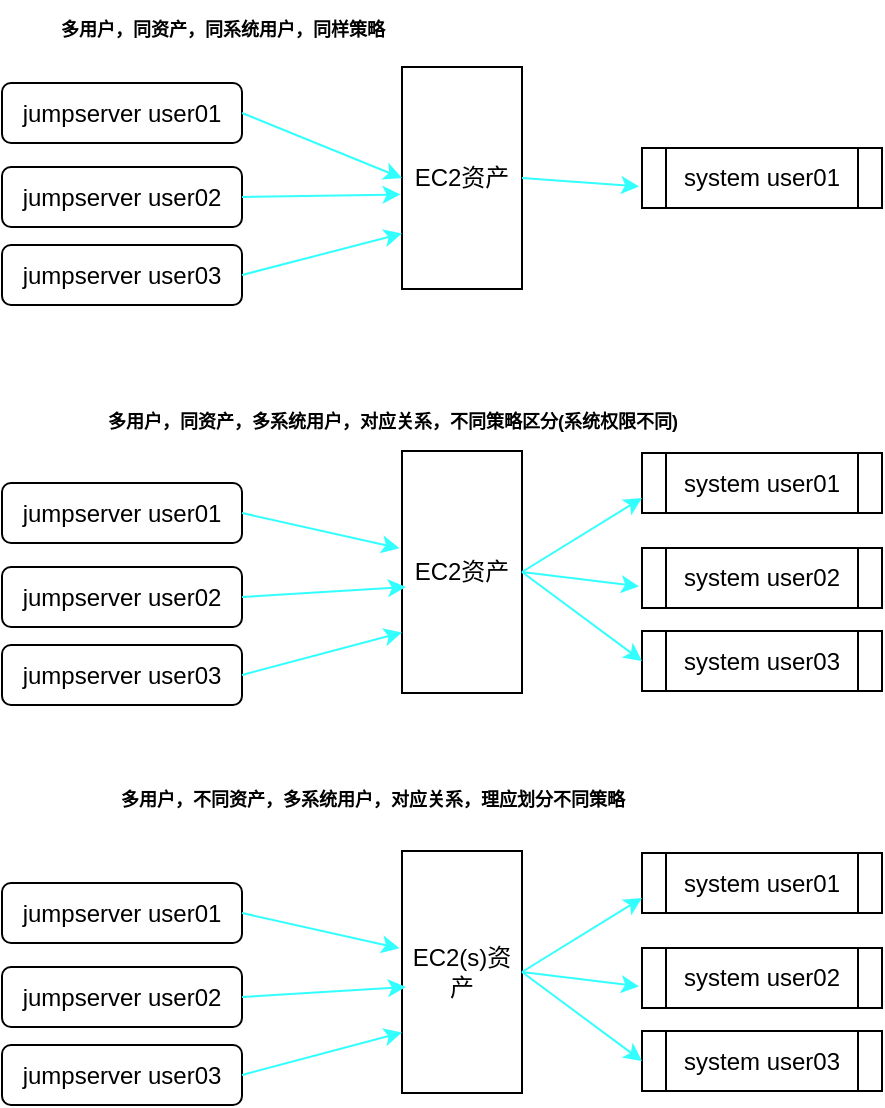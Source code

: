 <mxfile version="10.9.8" type="github"><diagram name="Page-1" id="c7488fd3-1785-93aa-aadb-54a6760d102a"><mxGraphModel dx="1052" dy="568" grid="1" gridSize="10" guides="1" tooltips="1" connect="1" arrows="1" fold="1" page="1" pageScale="1" pageWidth="1100" pageHeight="850" background="#ffffff" math="0" shadow="0"><root><mxCell id="0"/><mxCell id="1" parent="0"/><mxCell id="oWCG74ODgl99a8NCrIuh-1" value="EC2资产" style="rounded=0;whiteSpace=wrap;html=1;direction=south;" parent="1" vertex="1"><mxGeometry x="800" y="73.5" width="60" height="111" as="geometry"/></mxCell><mxCell id="oWCG74ODgl99a8NCrIuh-2" value="jumpserver user01" style="rounded=1;whiteSpace=wrap;html=1;aspect=fixed;" parent="1" vertex="1"><mxGeometry x="600" y="81.5" width="120" height="30" as="geometry"/></mxCell><mxCell id="oWCG74ODgl99a8NCrIuh-3" value="jumpserver user02" style="rounded=1;whiteSpace=wrap;html=1;" parent="1" vertex="1"><mxGeometry x="600" y="123.5" width="120" height="30" as="geometry"/></mxCell><mxCell id="oWCG74ODgl99a8NCrIuh-4" value="jumpserver user03" style="rounded=1;whiteSpace=wrap;html=1;" parent="1" vertex="1"><mxGeometry x="600" y="162.5" width="120" height="30" as="geometry"/></mxCell><mxCell id="oWCG74ODgl99a8NCrIuh-5" value="" style="endArrow=classic;html=1;entryX=0.5;entryY=1;entryDx=0;entryDy=0;exitX=1;exitY=0.5;exitDx=0;exitDy=0;rounded=1;fillColor=#ffe6cc;strokeColor=#33FFFF;" parent="1" source="oWCG74ODgl99a8NCrIuh-2" target="oWCG74ODgl99a8NCrIuh-1" edge="1"><mxGeometry width="50" height="50" relative="1" as="geometry"><mxPoint x="740" y="148.5" as="sourcePoint"/><mxPoint x="790" y="98.5" as="targetPoint"/></mxGeometry></mxCell><mxCell id="oWCG74ODgl99a8NCrIuh-6" value="" style="endArrow=classic;html=1;entryX=0.75;entryY=1;entryDx=0;entryDy=0;exitX=1;exitY=0.5;exitDx=0;exitDy=0;rounded=1;fillColor=#ffe6cc;strokeColor=#33FFFF;" parent="1" source="oWCG74ODgl99a8NCrIuh-4" target="oWCG74ODgl99a8NCrIuh-1" edge="1"><mxGeometry width="50" height="50" relative="1" as="geometry"><mxPoint x="730" y="133.5" as="sourcePoint"/><mxPoint x="870" y="203.5" as="targetPoint"/></mxGeometry></mxCell><mxCell id="oWCG74ODgl99a8NCrIuh-7" value="" style="endArrow=classic;html=1;entryX=0.574;entryY=1.012;entryDx=0;entryDy=0;exitX=1;exitY=0.5;exitDx=0;exitDy=0;rounded=1;fillColor=#ffe6cc;strokeColor=#33FFFF;entryPerimeter=0;" parent="1" source="oWCG74ODgl99a8NCrIuh-3" target="oWCG74ODgl99a8NCrIuh-1" edge="1"><mxGeometry width="50" height="50" relative="1" as="geometry"><mxPoint x="740" y="143.5" as="sourcePoint"/><mxPoint x="880" y="213.5" as="targetPoint"/></mxGeometry></mxCell><mxCell id="oWCG74ODgl99a8NCrIuh-8" value="system user01" style="shape=process;whiteSpace=wrap;html=1;backgroundOutline=1;" parent="1" vertex="1"><mxGeometry x="920" y="114" width="120" height="30" as="geometry"/></mxCell><mxCell id="oWCG74ODgl99a8NCrIuh-9" value="" style="endArrow=classic;html=1;strokeColor=#33FFFF;exitX=0.5;exitY=0;exitDx=0;exitDy=0;entryX=-0.012;entryY=0.64;entryDx=0;entryDy=0;entryPerimeter=0;" parent="1" source="oWCG74ODgl99a8NCrIuh-1" target="oWCG74ODgl99a8NCrIuh-8" edge="1"><mxGeometry width="50" height="50" relative="1" as="geometry"><mxPoint x="980" y="218.5" as="sourcePoint"/><mxPoint x="1030" y="168.5" as="targetPoint"/></mxGeometry></mxCell><mxCell id="Jfrd3gmUGYcLCgESsudd-1" value="多用户，同资产，同系统用户，同样策略" style="text;strokeColor=none;fillColor=none;html=1;fontSize=9;fontStyle=1;verticalAlign=middle;align=center;" vertex="1" parent="1"><mxGeometry x="600" y="40" width="220" height="30" as="geometry"/></mxCell><mxCell id="Jfrd3gmUGYcLCgESsudd-2" value="EC2资产" style="rounded=0;whiteSpace=wrap;html=1;direction=south;" vertex="1" parent="1"><mxGeometry x="800" y="265.5" width="60" height="121" as="geometry"/></mxCell><mxCell id="Jfrd3gmUGYcLCgESsudd-3" value="jumpserver user01" style="rounded=1;whiteSpace=wrap;html=1;aspect=fixed;" vertex="1" parent="1"><mxGeometry x="600" y="281.5" width="120" height="30" as="geometry"/></mxCell><mxCell id="Jfrd3gmUGYcLCgESsudd-4" value="jumpserver user02" style="rounded=1;whiteSpace=wrap;html=1;" vertex="1" parent="1"><mxGeometry x="600" y="323.5" width="120" height="30" as="geometry"/></mxCell><mxCell id="Jfrd3gmUGYcLCgESsudd-5" value="jumpserver user03" style="rounded=1;whiteSpace=wrap;html=1;" vertex="1" parent="1"><mxGeometry x="600" y="362.5" width="120" height="30" as="geometry"/></mxCell><mxCell id="Jfrd3gmUGYcLCgESsudd-6" value="" style="endArrow=classic;html=1;entryX=0.402;entryY=1.021;entryDx=0;entryDy=0;exitX=1;exitY=0.5;exitDx=0;exitDy=0;rounded=1;fillColor=#ffe6cc;strokeColor=#33FFFF;entryPerimeter=0;" edge="1" parent="1" source="Jfrd3gmUGYcLCgESsudd-3" target="Jfrd3gmUGYcLCgESsudd-2"><mxGeometry width="50" height="50" relative="1" as="geometry"><mxPoint x="740" y="348.5" as="sourcePoint"/><mxPoint x="790" y="298.5" as="targetPoint"/></mxGeometry></mxCell><mxCell id="Jfrd3gmUGYcLCgESsudd-7" value="" style="endArrow=classic;html=1;entryX=0.75;entryY=1;entryDx=0;entryDy=0;exitX=1;exitY=0.5;exitDx=0;exitDy=0;rounded=1;fillColor=#ffe6cc;strokeColor=#33FFFF;" edge="1" parent="1" source="Jfrd3gmUGYcLCgESsudd-5" target="Jfrd3gmUGYcLCgESsudd-2"><mxGeometry width="50" height="50" relative="1" as="geometry"><mxPoint x="730" y="333.5" as="sourcePoint"/><mxPoint x="870" y="403.5" as="targetPoint"/></mxGeometry></mxCell><mxCell id="Jfrd3gmUGYcLCgESsudd-8" value="" style="endArrow=classic;html=1;exitX=1;exitY=0.5;exitDx=0;exitDy=0;rounded=1;fillColor=#ffe6cc;strokeColor=#33FFFF;entryX=0.562;entryY=0.967;entryDx=0;entryDy=0;entryPerimeter=0;" edge="1" parent="1" source="Jfrd3gmUGYcLCgESsudd-4" target="Jfrd3gmUGYcLCgESsudd-2"><mxGeometry width="50" height="50" relative="1" as="geometry"><mxPoint x="740" y="343.5" as="sourcePoint"/><mxPoint x="790" y="321.5" as="targetPoint"/></mxGeometry></mxCell><mxCell id="Jfrd3gmUGYcLCgESsudd-9" value="system user02" style="shape=process;whiteSpace=wrap;html=1;backgroundOutline=1;" vertex="1" parent="1"><mxGeometry x="920" y="314" width="120" height="30" as="geometry"/></mxCell><mxCell id="Jfrd3gmUGYcLCgESsudd-10" value="" style="endArrow=classic;html=1;strokeColor=#33FFFF;exitX=0.5;exitY=0;exitDx=0;exitDy=0;entryX=-0.012;entryY=0.64;entryDx=0;entryDy=0;entryPerimeter=0;" edge="1" parent="1" source="Jfrd3gmUGYcLCgESsudd-2" target="Jfrd3gmUGYcLCgESsudd-9"><mxGeometry width="50" height="50" relative="1" as="geometry"><mxPoint x="980" y="418.5" as="sourcePoint"/><mxPoint x="1030" y="368.5" as="targetPoint"/></mxGeometry></mxCell><mxCell id="Jfrd3gmUGYcLCgESsudd-11" value="system user03" style="shape=process;whiteSpace=wrap;html=1;backgroundOutline=1;" vertex="1" parent="1"><mxGeometry x="920" y="355.5" width="120" height="30" as="geometry"/></mxCell><mxCell id="Jfrd3gmUGYcLCgESsudd-12" value="system user01" style="shape=process;whiteSpace=wrap;html=1;backgroundOutline=1;" vertex="1" parent="1"><mxGeometry x="920" y="266.5" width="120" height="30" as="geometry"/></mxCell><mxCell id="Jfrd3gmUGYcLCgESsudd-13" value="" style="endArrow=classic;html=1;strokeColor=#33FFFF;exitX=0.5;exitY=0;exitDx=0;exitDy=0;entryX=0;entryY=0.75;entryDx=0;entryDy=0;" edge="1" parent="1" source="Jfrd3gmUGYcLCgESsudd-2" target="Jfrd3gmUGYcLCgESsudd-12"><mxGeometry width="50" height="50" relative="1" as="geometry"><mxPoint x="870" y="339.5" as="sourcePoint"/><mxPoint x="929" y="343.5" as="targetPoint"/></mxGeometry></mxCell><mxCell id="Jfrd3gmUGYcLCgESsudd-14" value="" style="endArrow=classic;html=1;strokeColor=#33FFFF;exitX=0.5;exitY=0;exitDx=0;exitDy=0;entryX=0;entryY=0.5;entryDx=0;entryDy=0;" edge="1" parent="1" source="Jfrd3gmUGYcLCgESsudd-2" target="Jfrd3gmUGYcLCgESsudd-11"><mxGeometry width="50" height="50" relative="1" as="geometry"><mxPoint x="880" y="349.5" as="sourcePoint"/><mxPoint x="939" y="353.5" as="targetPoint"/></mxGeometry></mxCell><mxCell id="Jfrd3gmUGYcLCgESsudd-15" value="多用户，同资产，多系统用户，对应关系，不同策略区分(系统权限不同)" style="text;strokeColor=none;fillColor=none;html=1;fontSize=9;fontStyle=1;verticalAlign=middle;align=center;" vertex="1" parent="1"><mxGeometry x="600" y="235.5" width="390" height="30" as="geometry"/></mxCell><mxCell id="Jfrd3gmUGYcLCgESsudd-16" value="EC2(s)资产" style="rounded=0;whiteSpace=wrap;html=1;direction=south;" vertex="1" parent="1"><mxGeometry x="800" y="465.5" width="60" height="121" as="geometry"/></mxCell><mxCell id="Jfrd3gmUGYcLCgESsudd-17" value="jumpserver user01" style="rounded=1;whiteSpace=wrap;html=1;aspect=fixed;" vertex="1" parent="1"><mxGeometry x="600" y="481.5" width="120" height="30" as="geometry"/></mxCell><mxCell id="Jfrd3gmUGYcLCgESsudd-18" value="jumpserver user02" style="rounded=1;whiteSpace=wrap;html=1;" vertex="1" parent="1"><mxGeometry x="600" y="523.5" width="120" height="30" as="geometry"/></mxCell><mxCell id="Jfrd3gmUGYcLCgESsudd-19" value="jumpserver user03" style="rounded=1;whiteSpace=wrap;html=1;" vertex="1" parent="1"><mxGeometry x="600" y="562.5" width="120" height="30" as="geometry"/></mxCell><mxCell id="Jfrd3gmUGYcLCgESsudd-20" value="" style="endArrow=classic;html=1;entryX=0.402;entryY=1.021;entryDx=0;entryDy=0;exitX=1;exitY=0.5;exitDx=0;exitDy=0;rounded=1;fillColor=#ffe6cc;strokeColor=#33FFFF;entryPerimeter=0;" edge="1" parent="1" source="Jfrd3gmUGYcLCgESsudd-17" target="Jfrd3gmUGYcLCgESsudd-16"><mxGeometry width="50" height="50" relative="1" as="geometry"><mxPoint x="740" y="548.5" as="sourcePoint"/><mxPoint x="790" y="498.5" as="targetPoint"/></mxGeometry></mxCell><mxCell id="Jfrd3gmUGYcLCgESsudd-21" value="" style="endArrow=classic;html=1;entryX=0.75;entryY=1;entryDx=0;entryDy=0;exitX=1;exitY=0.5;exitDx=0;exitDy=0;rounded=1;fillColor=#ffe6cc;strokeColor=#33FFFF;" edge="1" parent="1" source="Jfrd3gmUGYcLCgESsudd-19" target="Jfrd3gmUGYcLCgESsudd-16"><mxGeometry width="50" height="50" relative="1" as="geometry"><mxPoint x="730" y="533.5" as="sourcePoint"/><mxPoint x="870" y="603.5" as="targetPoint"/></mxGeometry></mxCell><mxCell id="Jfrd3gmUGYcLCgESsudd-22" value="" style="endArrow=classic;html=1;exitX=1;exitY=0.5;exitDx=0;exitDy=0;rounded=1;fillColor=#ffe6cc;strokeColor=#33FFFF;entryX=0.562;entryY=0.967;entryDx=0;entryDy=0;entryPerimeter=0;" edge="1" parent="1" source="Jfrd3gmUGYcLCgESsudd-18" target="Jfrd3gmUGYcLCgESsudd-16"><mxGeometry width="50" height="50" relative="1" as="geometry"><mxPoint x="740" y="543.5" as="sourcePoint"/><mxPoint x="790" y="521.5" as="targetPoint"/></mxGeometry></mxCell><mxCell id="Jfrd3gmUGYcLCgESsudd-23" value="system user02" style="shape=process;whiteSpace=wrap;html=1;backgroundOutline=1;" vertex="1" parent="1"><mxGeometry x="920" y="514" width="120" height="30" as="geometry"/></mxCell><mxCell id="Jfrd3gmUGYcLCgESsudd-24" value="" style="endArrow=classic;html=1;strokeColor=#33FFFF;exitX=0.5;exitY=0;exitDx=0;exitDy=0;entryX=-0.012;entryY=0.64;entryDx=0;entryDy=0;entryPerimeter=0;" edge="1" parent="1" source="Jfrd3gmUGYcLCgESsudd-16" target="Jfrd3gmUGYcLCgESsudd-23"><mxGeometry width="50" height="50" relative="1" as="geometry"><mxPoint x="980" y="618.5" as="sourcePoint"/><mxPoint x="1030" y="568.5" as="targetPoint"/></mxGeometry></mxCell><mxCell id="Jfrd3gmUGYcLCgESsudd-25" value="system user03" style="shape=process;whiteSpace=wrap;html=1;backgroundOutline=1;" vertex="1" parent="1"><mxGeometry x="920" y="555.5" width="120" height="30" as="geometry"/></mxCell><mxCell id="Jfrd3gmUGYcLCgESsudd-26" value="system user01" style="shape=process;whiteSpace=wrap;html=1;backgroundOutline=1;" vertex="1" parent="1"><mxGeometry x="920" y="466.5" width="120" height="30" as="geometry"/></mxCell><mxCell id="Jfrd3gmUGYcLCgESsudd-27" value="" style="endArrow=classic;html=1;strokeColor=#33FFFF;exitX=0.5;exitY=0;exitDx=0;exitDy=0;entryX=0;entryY=0.75;entryDx=0;entryDy=0;" edge="1" parent="1" source="Jfrd3gmUGYcLCgESsudd-16" target="Jfrd3gmUGYcLCgESsudd-26"><mxGeometry width="50" height="50" relative="1" as="geometry"><mxPoint x="870" y="539.5" as="sourcePoint"/><mxPoint x="929" y="543.5" as="targetPoint"/></mxGeometry></mxCell><mxCell id="Jfrd3gmUGYcLCgESsudd-28" value="" style="endArrow=classic;html=1;strokeColor=#33FFFF;exitX=0.5;exitY=0;exitDx=0;exitDy=0;entryX=0;entryY=0.5;entryDx=0;entryDy=0;" edge="1" parent="1" source="Jfrd3gmUGYcLCgESsudd-16" target="Jfrd3gmUGYcLCgESsudd-25"><mxGeometry width="50" height="50" relative="1" as="geometry"><mxPoint x="880" y="549.5" as="sourcePoint"/><mxPoint x="939" y="553.5" as="targetPoint"/></mxGeometry></mxCell><mxCell id="Jfrd3gmUGYcLCgESsudd-29" value="多用户，不同资产，多系统用户，对应关系，理应划分不同策略" style="text;strokeColor=none;fillColor=none;html=1;fontSize=9;fontStyle=1;verticalAlign=middle;align=center;" vertex="1" parent="1"><mxGeometry x="600" y="425" width="370" height="30" as="geometry"/></mxCell></root></mxGraphModel></diagram></mxfile>